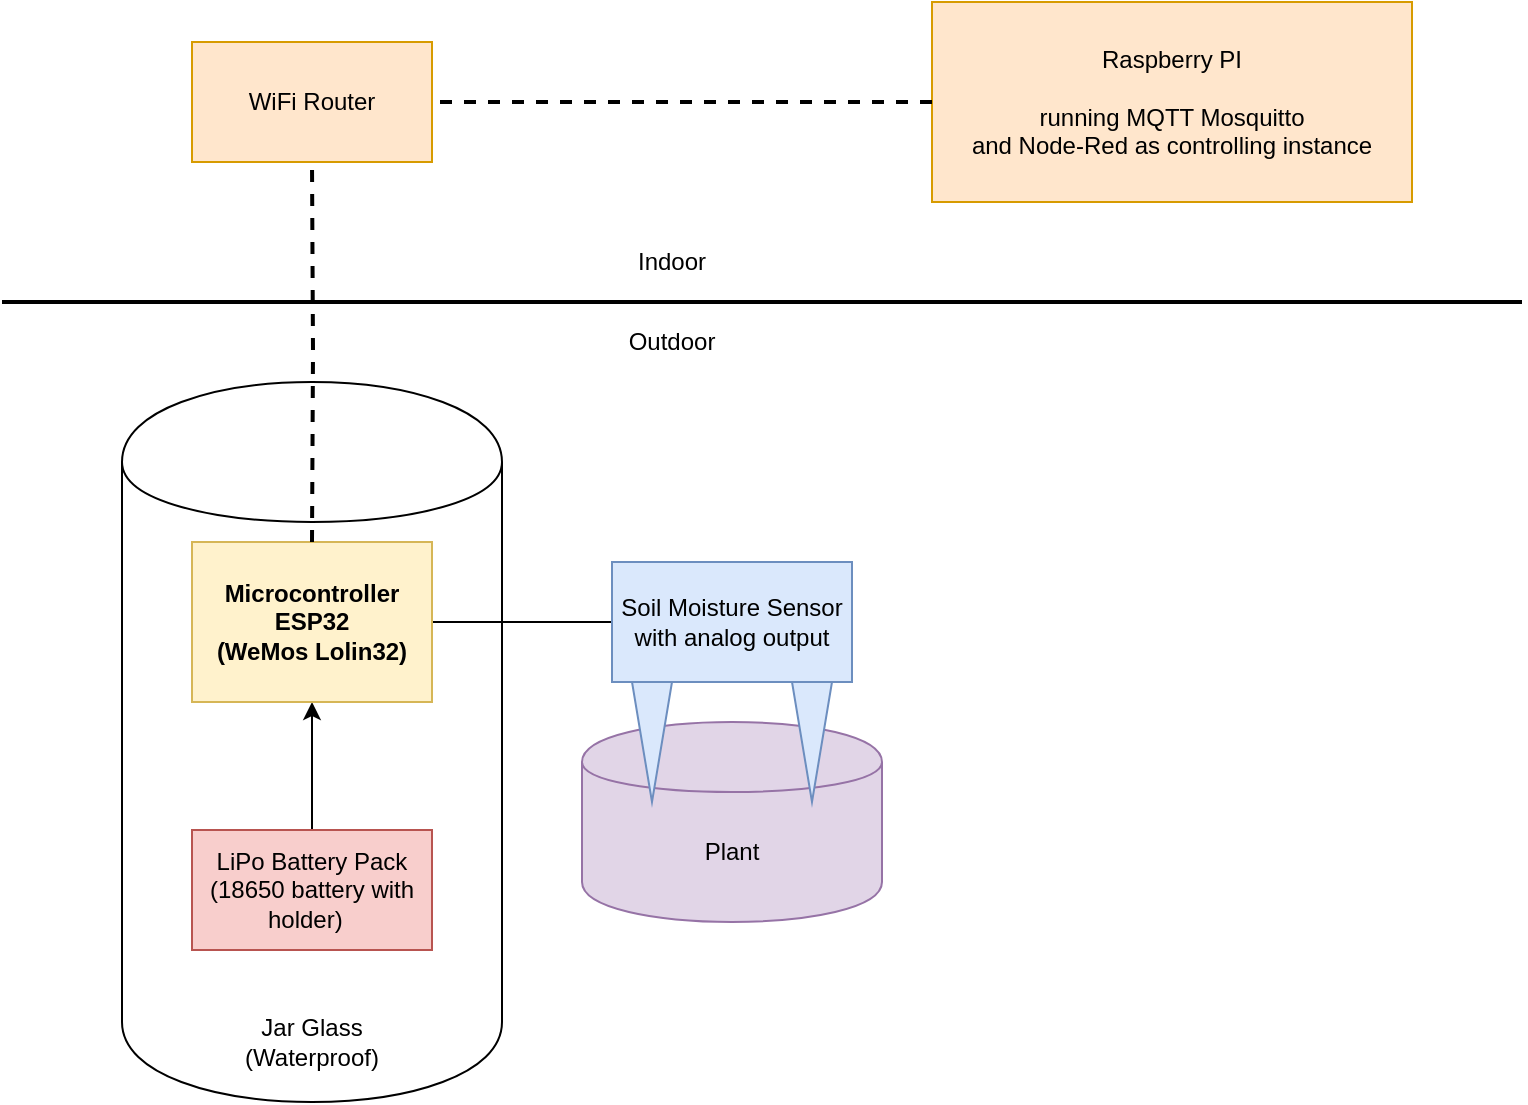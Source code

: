 <mxfile version="12.9.9" type="device"><diagram id="diCFaOQUActoqiQA_OiG" name="Page-1"><mxGraphModel dx="1073" dy="1233" grid="1" gridSize="10" guides="1" tooltips="1" connect="1" arrows="1" fold="1" page="1" pageScale="1" pageWidth="1169" pageHeight="827" math="0" shadow="0"><root><mxCell id="0"/><mxCell id="1" parent="0"/><mxCell id="IzTeKvYwBODvLyl54ul5-10" value="" style="shape=cylinder;whiteSpace=wrap;html=1;boundedLbl=1;backgroundOutline=1;" vertex="1" parent="1"><mxGeometry x="300" y="290" width="190" height="360" as="geometry"/></mxCell><mxCell id="IzTeKvYwBODvLyl54ul5-5" value="Plant" style="shape=cylinder;whiteSpace=wrap;html=1;boundedLbl=1;backgroundOutline=1;fillColor=#e1d5e7;strokeColor=#9673a6;" vertex="1" parent="1"><mxGeometry x="530" y="460" width="150" height="100" as="geometry"/></mxCell><mxCell id="IzTeKvYwBODvLyl54ul5-3" style="edgeStyle=orthogonalEdgeStyle;rounded=0;orthogonalLoop=1;jettySize=auto;html=1;exitX=0.5;exitY=1;exitDx=0;exitDy=0;entryX=0.5;entryY=0;entryDx=0;entryDy=0;startArrow=classic;startFill=1;endArrow=none;endFill=0;" edge="1" parent="1" source="IzTeKvYwBODvLyl54ul5-1" target="IzTeKvYwBODvLyl54ul5-2"><mxGeometry relative="1" as="geometry"/></mxCell><mxCell id="IzTeKvYwBODvLyl54ul5-8" style="edgeStyle=orthogonalEdgeStyle;rounded=0;orthogonalLoop=1;jettySize=auto;html=1;exitX=1;exitY=0.5;exitDx=0;exitDy=0;entryX=0;entryY=0.5;entryDx=0;entryDy=0;startArrow=none;startFill=0;endArrow=none;endFill=0;" edge="1" parent="1" source="IzTeKvYwBODvLyl54ul5-1" target="IzTeKvYwBODvLyl54ul5-4"><mxGeometry relative="1" as="geometry"/></mxCell><mxCell id="IzTeKvYwBODvLyl54ul5-1" value="&lt;b&gt;Microcontroller&lt;br&gt;ESP32&lt;br&gt;(WeMos Lolin32)&lt;/b&gt;" style="rounded=0;whiteSpace=wrap;html=1;fillColor=#fff2cc;strokeColor=#d6b656;" vertex="1" parent="1"><mxGeometry x="335" y="370" width="120" height="80" as="geometry"/></mxCell><mxCell id="IzTeKvYwBODvLyl54ul5-2" value="LiPo Battery Pack&lt;br&gt;(18650 battery with holder)&amp;nbsp;&amp;nbsp;" style="rounded=0;whiteSpace=wrap;html=1;fillColor=#f8cecc;strokeColor=#b85450;" vertex="1" parent="1"><mxGeometry x="335" y="514" width="120" height="60" as="geometry"/></mxCell><mxCell id="IzTeKvYwBODvLyl54ul5-4" value="Soil Moisture Sensor with analog output" style="rounded=0;whiteSpace=wrap;html=1;fillColor=#dae8fc;strokeColor=#6c8ebf;" vertex="1" parent="1"><mxGeometry x="545" y="380" width="120" height="60" as="geometry"/></mxCell><mxCell id="IzTeKvYwBODvLyl54ul5-6" value="" style="triangle;whiteSpace=wrap;html=1;rotation=90;fillColor=#dae8fc;strokeColor=#6c8ebf;" vertex="1" parent="1"><mxGeometry x="535" y="460" width="60" height="20" as="geometry"/></mxCell><mxCell id="IzTeKvYwBODvLyl54ul5-7" value="" style="triangle;whiteSpace=wrap;html=1;rotation=90;fillColor=#dae8fc;strokeColor=#6c8ebf;" vertex="1" parent="1"><mxGeometry x="615" y="460" width="60" height="20" as="geometry"/></mxCell><mxCell id="IzTeKvYwBODvLyl54ul5-11" value="Jar Glass (Waterproof)" style="text;html=1;strokeColor=none;fillColor=none;align=center;verticalAlign=middle;whiteSpace=wrap;rounded=0;" vertex="1" parent="1"><mxGeometry x="355" y="610" width="80" height="20" as="geometry"/></mxCell><mxCell id="IzTeKvYwBODvLyl54ul5-12" value="WiFi Router" style="rounded=0;whiteSpace=wrap;html=1;align=center;fillColor=#ffe6cc;strokeColor=#d79b00;" vertex="1" parent="1"><mxGeometry x="335" y="120" width="120" height="60" as="geometry"/></mxCell><mxCell id="IzTeKvYwBODvLyl54ul5-13" style="edgeStyle=orthogonalEdgeStyle;rounded=0;orthogonalLoop=1;jettySize=auto;html=1;exitX=0.5;exitY=0;exitDx=0;exitDy=0;entryX=0.5;entryY=1;entryDx=0;entryDy=0;startArrow=none;startFill=0;endArrow=none;endFill=0;strokeWidth=2;dashed=1;" edge="1" parent="1" target="IzTeKvYwBODvLyl54ul5-12"><mxGeometry relative="1" as="geometry"><mxPoint x="395" y="370" as="sourcePoint"/></mxGeometry></mxCell><mxCell id="IzTeKvYwBODvLyl54ul5-14" value="Raspberry PI &lt;br&gt;&lt;br&gt;running MQTT Mosquitto&lt;br&gt;and Node-Red as controlling instance" style="rounded=0;whiteSpace=wrap;html=1;align=center;fillColor=#ffe6cc;strokeColor=#d79b00;" vertex="1" parent="1"><mxGeometry x="705" y="100" width="240" height="100" as="geometry"/></mxCell><mxCell id="IzTeKvYwBODvLyl54ul5-15" style="edgeStyle=orthogonalEdgeStyle;rounded=0;orthogonalLoop=1;jettySize=auto;html=1;exitX=0;exitY=0.5;exitDx=0;exitDy=0;entryX=1;entryY=0.5;entryDx=0;entryDy=0;startArrow=none;startFill=0;endArrow=none;endFill=0;strokeWidth=2;dashed=1;" edge="1" parent="1" source="IzTeKvYwBODvLyl54ul5-14"><mxGeometry relative="1" as="geometry"><mxPoint x="515" y="250" as="sourcePoint"/><mxPoint x="455" y="150" as="targetPoint"/></mxGeometry></mxCell><mxCell id="IzTeKvYwBODvLyl54ul5-16" value="" style="endArrow=none;html=1;strokeWidth=2;" edge="1" parent="1"><mxGeometry width="50" height="50" relative="1" as="geometry"><mxPoint x="1000" y="250" as="sourcePoint"/><mxPoint x="240" y="250" as="targetPoint"/></mxGeometry></mxCell><mxCell id="IzTeKvYwBODvLyl54ul5-17" value="Outdoor&lt;br&gt;" style="text;html=1;strokeColor=none;fillColor=none;align=center;verticalAlign=middle;whiteSpace=wrap;rounded=0;" vertex="1" parent="1"><mxGeometry x="555" y="260" width="40" height="20" as="geometry"/></mxCell><mxCell id="IzTeKvYwBODvLyl54ul5-18" value="Indoor" style="text;html=1;strokeColor=none;fillColor=none;align=center;verticalAlign=middle;whiteSpace=wrap;rounded=0;" vertex="1" parent="1"><mxGeometry x="555" y="220" width="40" height="20" as="geometry"/></mxCell></root></mxGraphModel></diagram></mxfile>